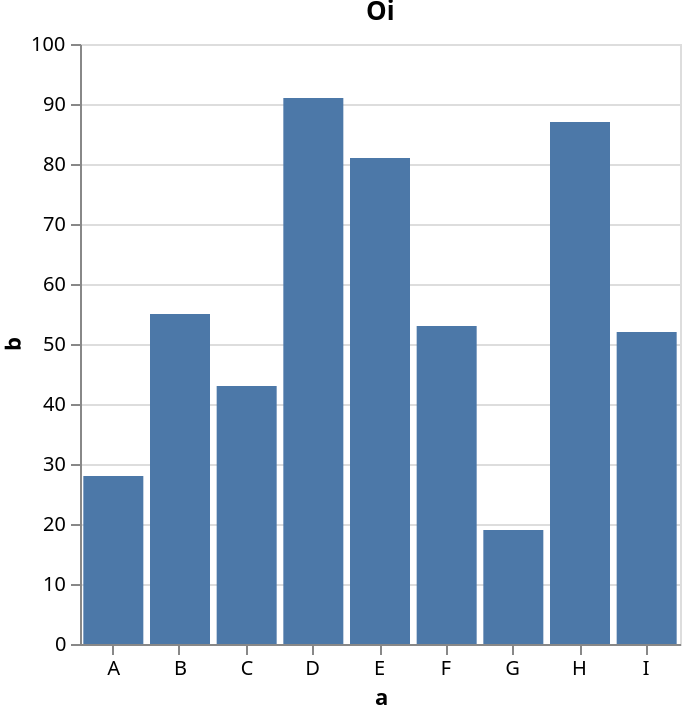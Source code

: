 {
  "$schema": "https://vega.github.io/schema/vega-lite/v4.json",
  "description": "A simple bar chart with embedded data.",
  "usermeta": { "tags": ["tag1", "tag2"] },
  "title": "Oi",
  "padding": { "left": 0, "top": 0, "right": 5, "bottom": 0 },
  "height": 300,
  "width": 300,
  "data": {
    "values": [
      { "a": "A", "b": 28 },
      { "a": "B", "b": 55 },
      { "a": "C", "b": 43 },
      { "a": "D", "b": 91 },
      { "a": "E", "b": 81 },
      { "a": "F", "b": 53 },
      { "a": "G", "b": 19 },
      { "a": "H", "b": 87 },
      { "a": "I", "b": 52 }
    ]
  },
  "mark": "bar",
  "encoding": {
    "x": { "field": "a", "type": "ordinal", "axis": { "labelAngle": 0 } },
    "y": { "field": "b", "type": "quantitative" }
  }
}
